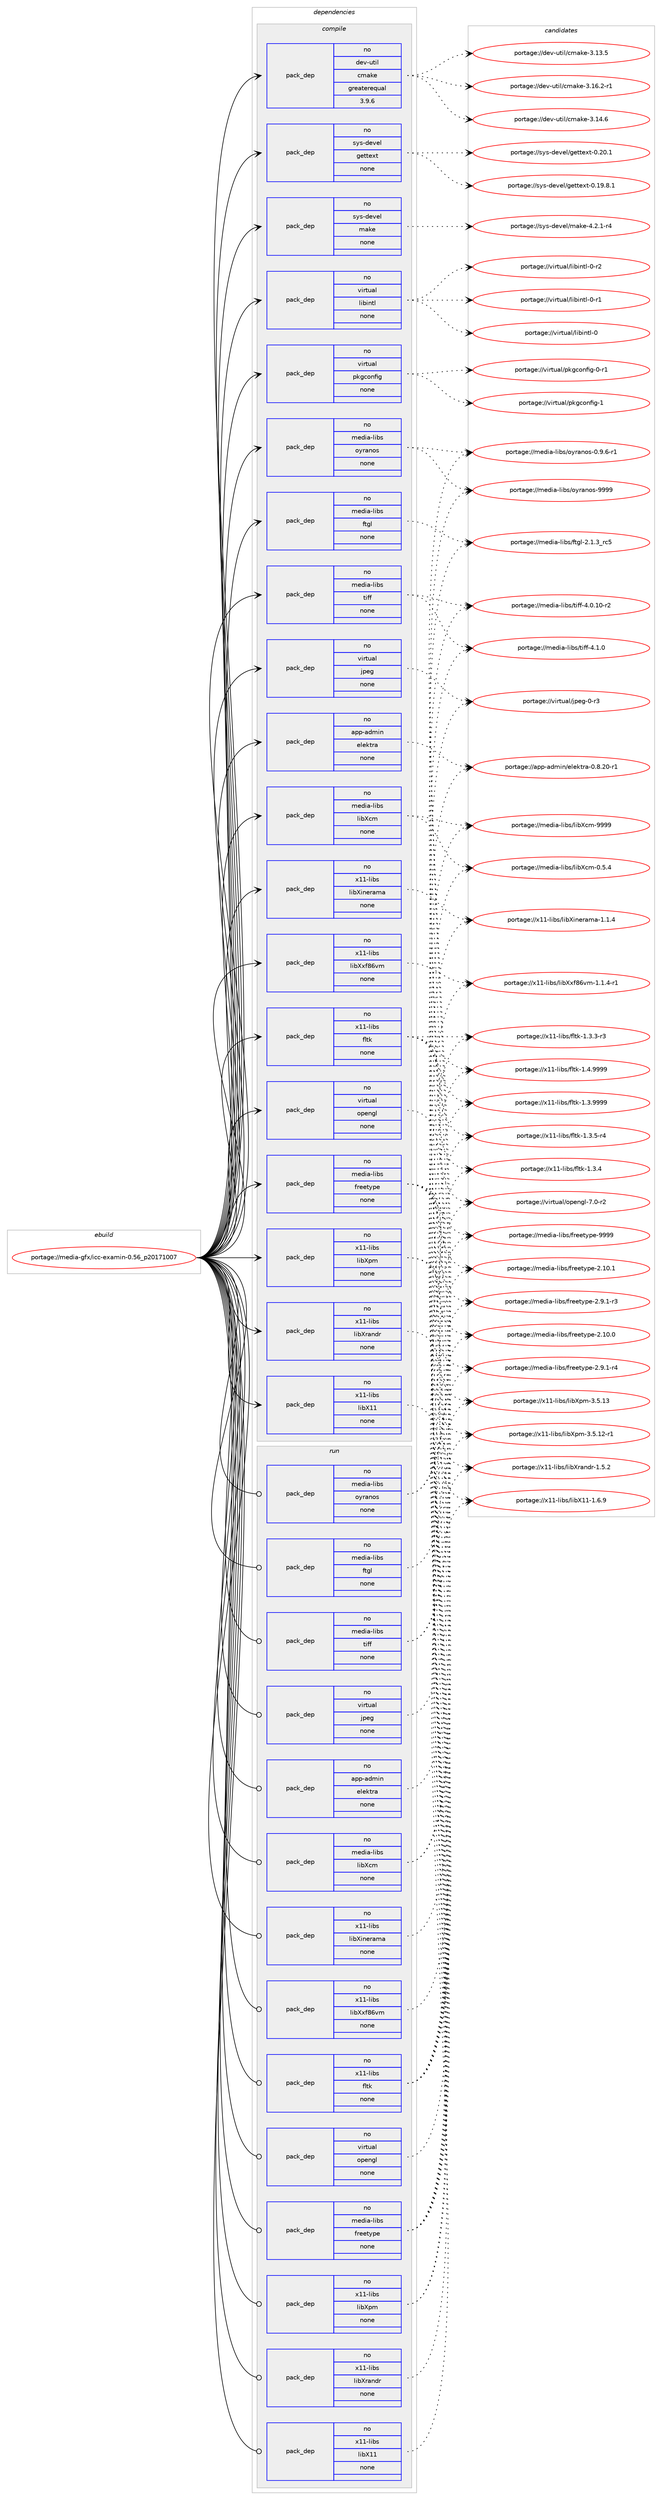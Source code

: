 digraph prolog {

# *************
# Graph options
# *************

newrank=true;
concentrate=true;
compound=true;
graph [rankdir=LR,fontname=Helvetica,fontsize=10,ranksep=1.5];#, ranksep=2.5, nodesep=0.2];
edge  [arrowhead=vee];
node  [fontname=Helvetica,fontsize=10];

# **********
# The ebuild
# **********

subgraph cluster_leftcol {
color=gray;
label=<<i>ebuild</i>>;
id [label="portage://media-gfx/icc-examin-0.56_p20171007", color=red, width=4, href="../media-gfx/icc-examin-0.56_p20171007.svg"];
}

# ****************
# The dependencies
# ****************

subgraph cluster_midcol {
color=gray;
label=<<i>dependencies</i>>;
subgraph cluster_compile {
fillcolor="#eeeeee";
style=filled;
label=<<i>compile</i>>;
subgraph pack167589 {
dependency221771 [label=<<TABLE BORDER="0" CELLBORDER="1" CELLSPACING="0" CELLPADDING="4" WIDTH="220"><TR><TD ROWSPAN="6" CELLPADDING="30">pack_dep</TD></TR><TR><TD WIDTH="110">no</TD></TR><TR><TD>app-admin</TD></TR><TR><TD>elektra</TD></TR><TR><TD>none</TD></TR><TR><TD></TD></TR></TABLE>>, shape=none, color=blue];
}
id:e -> dependency221771:w [weight=20,style="solid",arrowhead="vee"];
subgraph pack167590 {
dependency221772 [label=<<TABLE BORDER="0" CELLBORDER="1" CELLSPACING="0" CELLPADDING="4" WIDTH="220"><TR><TD ROWSPAN="6" CELLPADDING="30">pack_dep</TD></TR><TR><TD WIDTH="110">no</TD></TR><TR><TD>dev-util</TD></TR><TR><TD>cmake</TD></TR><TR><TD>greaterequal</TD></TR><TR><TD>3.9.6</TD></TR></TABLE>>, shape=none, color=blue];
}
id:e -> dependency221772:w [weight=20,style="solid",arrowhead="vee"];
subgraph pack167591 {
dependency221773 [label=<<TABLE BORDER="0" CELLBORDER="1" CELLSPACING="0" CELLPADDING="4" WIDTH="220"><TR><TD ROWSPAN="6" CELLPADDING="30">pack_dep</TD></TR><TR><TD WIDTH="110">no</TD></TR><TR><TD>media-libs</TD></TR><TR><TD>freetype</TD></TR><TR><TD>none</TD></TR><TR><TD></TD></TR></TABLE>>, shape=none, color=blue];
}
id:e -> dependency221773:w [weight=20,style="solid",arrowhead="vee"];
subgraph pack167592 {
dependency221774 [label=<<TABLE BORDER="0" CELLBORDER="1" CELLSPACING="0" CELLPADDING="4" WIDTH="220"><TR><TD ROWSPAN="6" CELLPADDING="30">pack_dep</TD></TR><TR><TD WIDTH="110">no</TD></TR><TR><TD>media-libs</TD></TR><TR><TD>ftgl</TD></TR><TR><TD>none</TD></TR><TR><TD></TD></TR></TABLE>>, shape=none, color=blue];
}
id:e -> dependency221774:w [weight=20,style="solid",arrowhead="vee"];
subgraph pack167593 {
dependency221775 [label=<<TABLE BORDER="0" CELLBORDER="1" CELLSPACING="0" CELLPADDING="4" WIDTH="220"><TR><TD ROWSPAN="6" CELLPADDING="30">pack_dep</TD></TR><TR><TD WIDTH="110">no</TD></TR><TR><TD>media-libs</TD></TR><TR><TD>libXcm</TD></TR><TR><TD>none</TD></TR><TR><TD></TD></TR></TABLE>>, shape=none, color=blue];
}
id:e -> dependency221775:w [weight=20,style="solid",arrowhead="vee"];
subgraph pack167594 {
dependency221776 [label=<<TABLE BORDER="0" CELLBORDER="1" CELLSPACING="0" CELLPADDING="4" WIDTH="220"><TR><TD ROWSPAN="6" CELLPADDING="30">pack_dep</TD></TR><TR><TD WIDTH="110">no</TD></TR><TR><TD>media-libs</TD></TR><TR><TD>oyranos</TD></TR><TR><TD>none</TD></TR><TR><TD></TD></TR></TABLE>>, shape=none, color=blue];
}
id:e -> dependency221776:w [weight=20,style="solid",arrowhead="vee"];
subgraph pack167595 {
dependency221777 [label=<<TABLE BORDER="0" CELLBORDER="1" CELLSPACING="0" CELLPADDING="4" WIDTH="220"><TR><TD ROWSPAN="6" CELLPADDING="30">pack_dep</TD></TR><TR><TD WIDTH="110">no</TD></TR><TR><TD>media-libs</TD></TR><TR><TD>tiff</TD></TR><TR><TD>none</TD></TR><TR><TD></TD></TR></TABLE>>, shape=none, color=blue];
}
id:e -> dependency221777:w [weight=20,style="solid",arrowhead="vee"];
subgraph pack167596 {
dependency221778 [label=<<TABLE BORDER="0" CELLBORDER="1" CELLSPACING="0" CELLPADDING="4" WIDTH="220"><TR><TD ROWSPAN="6" CELLPADDING="30">pack_dep</TD></TR><TR><TD WIDTH="110">no</TD></TR><TR><TD>sys-devel</TD></TR><TR><TD>gettext</TD></TR><TR><TD>none</TD></TR><TR><TD></TD></TR></TABLE>>, shape=none, color=blue];
}
id:e -> dependency221778:w [weight=20,style="solid",arrowhead="vee"];
subgraph pack167597 {
dependency221779 [label=<<TABLE BORDER="0" CELLBORDER="1" CELLSPACING="0" CELLPADDING="4" WIDTH="220"><TR><TD ROWSPAN="6" CELLPADDING="30">pack_dep</TD></TR><TR><TD WIDTH="110">no</TD></TR><TR><TD>sys-devel</TD></TR><TR><TD>make</TD></TR><TR><TD>none</TD></TR><TR><TD></TD></TR></TABLE>>, shape=none, color=blue];
}
id:e -> dependency221779:w [weight=20,style="solid",arrowhead="vee"];
subgraph pack167598 {
dependency221780 [label=<<TABLE BORDER="0" CELLBORDER="1" CELLSPACING="0" CELLPADDING="4" WIDTH="220"><TR><TD ROWSPAN="6" CELLPADDING="30">pack_dep</TD></TR><TR><TD WIDTH="110">no</TD></TR><TR><TD>virtual</TD></TR><TR><TD>jpeg</TD></TR><TR><TD>none</TD></TR><TR><TD></TD></TR></TABLE>>, shape=none, color=blue];
}
id:e -> dependency221780:w [weight=20,style="solid",arrowhead="vee"];
subgraph pack167599 {
dependency221781 [label=<<TABLE BORDER="0" CELLBORDER="1" CELLSPACING="0" CELLPADDING="4" WIDTH="220"><TR><TD ROWSPAN="6" CELLPADDING="30">pack_dep</TD></TR><TR><TD WIDTH="110">no</TD></TR><TR><TD>virtual</TD></TR><TR><TD>libintl</TD></TR><TR><TD>none</TD></TR><TR><TD></TD></TR></TABLE>>, shape=none, color=blue];
}
id:e -> dependency221781:w [weight=20,style="solid",arrowhead="vee"];
subgraph pack167600 {
dependency221782 [label=<<TABLE BORDER="0" CELLBORDER="1" CELLSPACING="0" CELLPADDING="4" WIDTH="220"><TR><TD ROWSPAN="6" CELLPADDING="30">pack_dep</TD></TR><TR><TD WIDTH="110">no</TD></TR><TR><TD>virtual</TD></TR><TR><TD>opengl</TD></TR><TR><TD>none</TD></TR><TR><TD></TD></TR></TABLE>>, shape=none, color=blue];
}
id:e -> dependency221782:w [weight=20,style="solid",arrowhead="vee"];
subgraph pack167601 {
dependency221783 [label=<<TABLE BORDER="0" CELLBORDER="1" CELLSPACING="0" CELLPADDING="4" WIDTH="220"><TR><TD ROWSPAN="6" CELLPADDING="30">pack_dep</TD></TR><TR><TD WIDTH="110">no</TD></TR><TR><TD>virtual</TD></TR><TR><TD>pkgconfig</TD></TR><TR><TD>none</TD></TR><TR><TD></TD></TR></TABLE>>, shape=none, color=blue];
}
id:e -> dependency221783:w [weight=20,style="solid",arrowhead="vee"];
subgraph pack167602 {
dependency221784 [label=<<TABLE BORDER="0" CELLBORDER="1" CELLSPACING="0" CELLPADDING="4" WIDTH="220"><TR><TD ROWSPAN="6" CELLPADDING="30">pack_dep</TD></TR><TR><TD WIDTH="110">no</TD></TR><TR><TD>x11-libs</TD></TR><TR><TD>fltk</TD></TR><TR><TD>none</TD></TR><TR><TD></TD></TR></TABLE>>, shape=none, color=blue];
}
id:e -> dependency221784:w [weight=20,style="solid",arrowhead="vee"];
subgraph pack167603 {
dependency221785 [label=<<TABLE BORDER="0" CELLBORDER="1" CELLSPACING="0" CELLPADDING="4" WIDTH="220"><TR><TD ROWSPAN="6" CELLPADDING="30">pack_dep</TD></TR><TR><TD WIDTH="110">no</TD></TR><TR><TD>x11-libs</TD></TR><TR><TD>libX11</TD></TR><TR><TD>none</TD></TR><TR><TD></TD></TR></TABLE>>, shape=none, color=blue];
}
id:e -> dependency221785:w [weight=20,style="solid",arrowhead="vee"];
subgraph pack167604 {
dependency221786 [label=<<TABLE BORDER="0" CELLBORDER="1" CELLSPACING="0" CELLPADDING="4" WIDTH="220"><TR><TD ROWSPAN="6" CELLPADDING="30">pack_dep</TD></TR><TR><TD WIDTH="110">no</TD></TR><TR><TD>x11-libs</TD></TR><TR><TD>libXinerama</TD></TR><TR><TD>none</TD></TR><TR><TD></TD></TR></TABLE>>, shape=none, color=blue];
}
id:e -> dependency221786:w [weight=20,style="solid",arrowhead="vee"];
subgraph pack167605 {
dependency221787 [label=<<TABLE BORDER="0" CELLBORDER="1" CELLSPACING="0" CELLPADDING="4" WIDTH="220"><TR><TD ROWSPAN="6" CELLPADDING="30">pack_dep</TD></TR><TR><TD WIDTH="110">no</TD></TR><TR><TD>x11-libs</TD></TR><TR><TD>libXpm</TD></TR><TR><TD>none</TD></TR><TR><TD></TD></TR></TABLE>>, shape=none, color=blue];
}
id:e -> dependency221787:w [weight=20,style="solid",arrowhead="vee"];
subgraph pack167606 {
dependency221788 [label=<<TABLE BORDER="0" CELLBORDER="1" CELLSPACING="0" CELLPADDING="4" WIDTH="220"><TR><TD ROWSPAN="6" CELLPADDING="30">pack_dep</TD></TR><TR><TD WIDTH="110">no</TD></TR><TR><TD>x11-libs</TD></TR><TR><TD>libXrandr</TD></TR><TR><TD>none</TD></TR><TR><TD></TD></TR></TABLE>>, shape=none, color=blue];
}
id:e -> dependency221788:w [weight=20,style="solid",arrowhead="vee"];
subgraph pack167607 {
dependency221789 [label=<<TABLE BORDER="0" CELLBORDER="1" CELLSPACING="0" CELLPADDING="4" WIDTH="220"><TR><TD ROWSPAN="6" CELLPADDING="30">pack_dep</TD></TR><TR><TD WIDTH="110">no</TD></TR><TR><TD>x11-libs</TD></TR><TR><TD>libXxf86vm</TD></TR><TR><TD>none</TD></TR><TR><TD></TD></TR></TABLE>>, shape=none, color=blue];
}
id:e -> dependency221789:w [weight=20,style="solid",arrowhead="vee"];
}
subgraph cluster_compileandrun {
fillcolor="#eeeeee";
style=filled;
label=<<i>compile and run</i>>;
}
subgraph cluster_run {
fillcolor="#eeeeee";
style=filled;
label=<<i>run</i>>;
subgraph pack167608 {
dependency221790 [label=<<TABLE BORDER="0" CELLBORDER="1" CELLSPACING="0" CELLPADDING="4" WIDTH="220"><TR><TD ROWSPAN="6" CELLPADDING="30">pack_dep</TD></TR><TR><TD WIDTH="110">no</TD></TR><TR><TD>app-admin</TD></TR><TR><TD>elektra</TD></TR><TR><TD>none</TD></TR><TR><TD></TD></TR></TABLE>>, shape=none, color=blue];
}
id:e -> dependency221790:w [weight=20,style="solid",arrowhead="odot"];
subgraph pack167609 {
dependency221791 [label=<<TABLE BORDER="0" CELLBORDER="1" CELLSPACING="0" CELLPADDING="4" WIDTH="220"><TR><TD ROWSPAN="6" CELLPADDING="30">pack_dep</TD></TR><TR><TD WIDTH="110">no</TD></TR><TR><TD>media-libs</TD></TR><TR><TD>freetype</TD></TR><TR><TD>none</TD></TR><TR><TD></TD></TR></TABLE>>, shape=none, color=blue];
}
id:e -> dependency221791:w [weight=20,style="solid",arrowhead="odot"];
subgraph pack167610 {
dependency221792 [label=<<TABLE BORDER="0" CELLBORDER="1" CELLSPACING="0" CELLPADDING="4" WIDTH="220"><TR><TD ROWSPAN="6" CELLPADDING="30">pack_dep</TD></TR><TR><TD WIDTH="110">no</TD></TR><TR><TD>media-libs</TD></TR><TR><TD>ftgl</TD></TR><TR><TD>none</TD></TR><TR><TD></TD></TR></TABLE>>, shape=none, color=blue];
}
id:e -> dependency221792:w [weight=20,style="solid",arrowhead="odot"];
subgraph pack167611 {
dependency221793 [label=<<TABLE BORDER="0" CELLBORDER="1" CELLSPACING="0" CELLPADDING="4" WIDTH="220"><TR><TD ROWSPAN="6" CELLPADDING="30">pack_dep</TD></TR><TR><TD WIDTH="110">no</TD></TR><TR><TD>media-libs</TD></TR><TR><TD>libXcm</TD></TR><TR><TD>none</TD></TR><TR><TD></TD></TR></TABLE>>, shape=none, color=blue];
}
id:e -> dependency221793:w [weight=20,style="solid",arrowhead="odot"];
subgraph pack167612 {
dependency221794 [label=<<TABLE BORDER="0" CELLBORDER="1" CELLSPACING="0" CELLPADDING="4" WIDTH="220"><TR><TD ROWSPAN="6" CELLPADDING="30">pack_dep</TD></TR><TR><TD WIDTH="110">no</TD></TR><TR><TD>media-libs</TD></TR><TR><TD>oyranos</TD></TR><TR><TD>none</TD></TR><TR><TD></TD></TR></TABLE>>, shape=none, color=blue];
}
id:e -> dependency221794:w [weight=20,style="solid",arrowhead="odot"];
subgraph pack167613 {
dependency221795 [label=<<TABLE BORDER="0" CELLBORDER="1" CELLSPACING="0" CELLPADDING="4" WIDTH="220"><TR><TD ROWSPAN="6" CELLPADDING="30">pack_dep</TD></TR><TR><TD WIDTH="110">no</TD></TR><TR><TD>media-libs</TD></TR><TR><TD>tiff</TD></TR><TR><TD>none</TD></TR><TR><TD></TD></TR></TABLE>>, shape=none, color=blue];
}
id:e -> dependency221795:w [weight=20,style="solid",arrowhead="odot"];
subgraph pack167614 {
dependency221796 [label=<<TABLE BORDER="0" CELLBORDER="1" CELLSPACING="0" CELLPADDING="4" WIDTH="220"><TR><TD ROWSPAN="6" CELLPADDING="30">pack_dep</TD></TR><TR><TD WIDTH="110">no</TD></TR><TR><TD>virtual</TD></TR><TR><TD>jpeg</TD></TR><TR><TD>none</TD></TR><TR><TD></TD></TR></TABLE>>, shape=none, color=blue];
}
id:e -> dependency221796:w [weight=20,style="solid",arrowhead="odot"];
subgraph pack167615 {
dependency221797 [label=<<TABLE BORDER="0" CELLBORDER="1" CELLSPACING="0" CELLPADDING="4" WIDTH="220"><TR><TD ROWSPAN="6" CELLPADDING="30">pack_dep</TD></TR><TR><TD WIDTH="110">no</TD></TR><TR><TD>virtual</TD></TR><TR><TD>opengl</TD></TR><TR><TD>none</TD></TR><TR><TD></TD></TR></TABLE>>, shape=none, color=blue];
}
id:e -> dependency221797:w [weight=20,style="solid",arrowhead="odot"];
subgraph pack167616 {
dependency221798 [label=<<TABLE BORDER="0" CELLBORDER="1" CELLSPACING="0" CELLPADDING="4" WIDTH="220"><TR><TD ROWSPAN="6" CELLPADDING="30">pack_dep</TD></TR><TR><TD WIDTH="110">no</TD></TR><TR><TD>x11-libs</TD></TR><TR><TD>fltk</TD></TR><TR><TD>none</TD></TR><TR><TD></TD></TR></TABLE>>, shape=none, color=blue];
}
id:e -> dependency221798:w [weight=20,style="solid",arrowhead="odot"];
subgraph pack167617 {
dependency221799 [label=<<TABLE BORDER="0" CELLBORDER="1" CELLSPACING="0" CELLPADDING="4" WIDTH="220"><TR><TD ROWSPAN="6" CELLPADDING="30">pack_dep</TD></TR><TR><TD WIDTH="110">no</TD></TR><TR><TD>x11-libs</TD></TR><TR><TD>libX11</TD></TR><TR><TD>none</TD></TR><TR><TD></TD></TR></TABLE>>, shape=none, color=blue];
}
id:e -> dependency221799:w [weight=20,style="solid",arrowhead="odot"];
subgraph pack167618 {
dependency221800 [label=<<TABLE BORDER="0" CELLBORDER="1" CELLSPACING="0" CELLPADDING="4" WIDTH="220"><TR><TD ROWSPAN="6" CELLPADDING="30">pack_dep</TD></TR><TR><TD WIDTH="110">no</TD></TR><TR><TD>x11-libs</TD></TR><TR><TD>libXinerama</TD></TR><TR><TD>none</TD></TR><TR><TD></TD></TR></TABLE>>, shape=none, color=blue];
}
id:e -> dependency221800:w [weight=20,style="solid",arrowhead="odot"];
subgraph pack167619 {
dependency221801 [label=<<TABLE BORDER="0" CELLBORDER="1" CELLSPACING="0" CELLPADDING="4" WIDTH="220"><TR><TD ROWSPAN="6" CELLPADDING="30">pack_dep</TD></TR><TR><TD WIDTH="110">no</TD></TR><TR><TD>x11-libs</TD></TR><TR><TD>libXpm</TD></TR><TR><TD>none</TD></TR><TR><TD></TD></TR></TABLE>>, shape=none, color=blue];
}
id:e -> dependency221801:w [weight=20,style="solid",arrowhead="odot"];
subgraph pack167620 {
dependency221802 [label=<<TABLE BORDER="0" CELLBORDER="1" CELLSPACING="0" CELLPADDING="4" WIDTH="220"><TR><TD ROWSPAN="6" CELLPADDING="30">pack_dep</TD></TR><TR><TD WIDTH="110">no</TD></TR><TR><TD>x11-libs</TD></TR><TR><TD>libXrandr</TD></TR><TR><TD>none</TD></TR><TR><TD></TD></TR></TABLE>>, shape=none, color=blue];
}
id:e -> dependency221802:w [weight=20,style="solid",arrowhead="odot"];
subgraph pack167621 {
dependency221803 [label=<<TABLE BORDER="0" CELLBORDER="1" CELLSPACING="0" CELLPADDING="4" WIDTH="220"><TR><TD ROWSPAN="6" CELLPADDING="30">pack_dep</TD></TR><TR><TD WIDTH="110">no</TD></TR><TR><TD>x11-libs</TD></TR><TR><TD>libXxf86vm</TD></TR><TR><TD>none</TD></TR><TR><TD></TD></TR></TABLE>>, shape=none, color=blue];
}
id:e -> dependency221803:w [weight=20,style="solid",arrowhead="odot"];
}
}

# **************
# The candidates
# **************

subgraph cluster_choices {
rank=same;
color=gray;
label=<<i>candidates</i>>;

subgraph choice167589 {
color=black;
nodesep=1;
choice9711211245971001091051104710110810110711611497454846564650484511449 [label="portage://app-admin/elektra-0.8.20-r1", color=red, width=4,href="../app-admin/elektra-0.8.20-r1.svg"];
dependency221771:e -> choice9711211245971001091051104710110810110711611497454846564650484511449:w [style=dotted,weight="100"];
}
subgraph choice167590 {
color=black;
nodesep=1;
choice10010111845117116105108479910997107101455146495446504511449 [label="portage://dev-util/cmake-3.16.2-r1", color=red, width=4,href="../dev-util/cmake-3.16.2-r1.svg"];
choice1001011184511711610510847991099710710145514649524654 [label="portage://dev-util/cmake-3.14.6", color=red, width=4,href="../dev-util/cmake-3.14.6.svg"];
choice1001011184511711610510847991099710710145514649514653 [label="portage://dev-util/cmake-3.13.5", color=red, width=4,href="../dev-util/cmake-3.13.5.svg"];
dependency221772:e -> choice10010111845117116105108479910997107101455146495446504511449:w [style=dotted,weight="100"];
dependency221772:e -> choice1001011184511711610510847991099710710145514649524654:w [style=dotted,weight="100"];
dependency221772:e -> choice1001011184511711610510847991099710710145514649514653:w [style=dotted,weight="100"];
}
subgraph choice167591 {
color=black;
nodesep=1;
choice109101100105974510810598115471021141011011161211121014557575757 [label="portage://media-libs/freetype-9999", color=red, width=4,href="../media-libs/freetype-9999.svg"];
choice109101100105974510810598115471021141011011161211121014550465746494511452 [label="portage://media-libs/freetype-2.9.1-r4", color=red, width=4,href="../media-libs/freetype-2.9.1-r4.svg"];
choice109101100105974510810598115471021141011011161211121014550465746494511451 [label="portage://media-libs/freetype-2.9.1-r3", color=red, width=4,href="../media-libs/freetype-2.9.1-r3.svg"];
choice1091011001059745108105981154710211410110111612111210145504649484649 [label="portage://media-libs/freetype-2.10.1", color=red, width=4,href="../media-libs/freetype-2.10.1.svg"];
choice1091011001059745108105981154710211410110111612111210145504649484648 [label="portage://media-libs/freetype-2.10.0", color=red, width=4,href="../media-libs/freetype-2.10.0.svg"];
dependency221773:e -> choice109101100105974510810598115471021141011011161211121014557575757:w [style=dotted,weight="100"];
dependency221773:e -> choice109101100105974510810598115471021141011011161211121014550465746494511452:w [style=dotted,weight="100"];
dependency221773:e -> choice109101100105974510810598115471021141011011161211121014550465746494511451:w [style=dotted,weight="100"];
dependency221773:e -> choice1091011001059745108105981154710211410110111612111210145504649484649:w [style=dotted,weight="100"];
dependency221773:e -> choice1091011001059745108105981154710211410110111612111210145504649484648:w [style=dotted,weight="100"];
}
subgraph choice167592 {
color=black;
nodesep=1;
choice10910110010597451081059811547102116103108455046494651951149953 [label="portage://media-libs/ftgl-2.1.3_rc5", color=red, width=4,href="../media-libs/ftgl-2.1.3_rc5.svg"];
dependency221774:e -> choice10910110010597451081059811547102116103108455046494651951149953:w [style=dotted,weight="100"];
}
subgraph choice167593 {
color=black;
nodesep=1;
choice109101100105974510810598115471081059888991094557575757 [label="portage://media-libs/libXcm-9999", color=red, width=4,href="../media-libs/libXcm-9999.svg"];
choice10910110010597451081059811547108105988899109454846534652 [label="portage://media-libs/libXcm-0.5.4", color=red, width=4,href="../media-libs/libXcm-0.5.4.svg"];
dependency221775:e -> choice109101100105974510810598115471081059888991094557575757:w [style=dotted,weight="100"];
dependency221775:e -> choice10910110010597451081059811547108105988899109454846534652:w [style=dotted,weight="100"];
}
subgraph choice167594 {
color=black;
nodesep=1;
choice10910110010597451081059811547111121114971101111154557575757 [label="portage://media-libs/oyranos-9999", color=red, width=4,href="../media-libs/oyranos-9999.svg"];
choice10910110010597451081059811547111121114971101111154548465746544511449 [label="portage://media-libs/oyranos-0.9.6-r1", color=red, width=4,href="../media-libs/oyranos-0.9.6-r1.svg"];
dependency221776:e -> choice10910110010597451081059811547111121114971101111154557575757:w [style=dotted,weight="100"];
dependency221776:e -> choice10910110010597451081059811547111121114971101111154548465746544511449:w [style=dotted,weight="100"];
}
subgraph choice167595 {
color=black;
nodesep=1;
choice10910110010597451081059811547116105102102455246494648 [label="portage://media-libs/tiff-4.1.0", color=red, width=4,href="../media-libs/tiff-4.1.0.svg"];
choice10910110010597451081059811547116105102102455246484649484511450 [label="portage://media-libs/tiff-4.0.10-r2", color=red, width=4,href="../media-libs/tiff-4.0.10-r2.svg"];
dependency221777:e -> choice10910110010597451081059811547116105102102455246494648:w [style=dotted,weight="100"];
dependency221777:e -> choice10910110010597451081059811547116105102102455246484649484511450:w [style=dotted,weight="100"];
}
subgraph choice167596 {
color=black;
nodesep=1;
choice115121115451001011181011084710310111611610112011645484650484649 [label="portage://sys-devel/gettext-0.20.1", color=red, width=4,href="../sys-devel/gettext-0.20.1.svg"];
choice1151211154510010111810110847103101116116101120116454846495746564649 [label="portage://sys-devel/gettext-0.19.8.1", color=red, width=4,href="../sys-devel/gettext-0.19.8.1.svg"];
dependency221778:e -> choice115121115451001011181011084710310111611610112011645484650484649:w [style=dotted,weight="100"];
dependency221778:e -> choice1151211154510010111810110847103101116116101120116454846495746564649:w [style=dotted,weight="100"];
}
subgraph choice167597 {
color=black;
nodesep=1;
choice1151211154510010111810110847109971071014552465046494511452 [label="portage://sys-devel/make-4.2.1-r4", color=red, width=4,href="../sys-devel/make-4.2.1-r4.svg"];
dependency221779:e -> choice1151211154510010111810110847109971071014552465046494511452:w [style=dotted,weight="100"];
}
subgraph choice167598 {
color=black;
nodesep=1;
choice118105114116117971084710611210110345484511451 [label="portage://virtual/jpeg-0-r3", color=red, width=4,href="../virtual/jpeg-0-r3.svg"];
dependency221780:e -> choice118105114116117971084710611210110345484511451:w [style=dotted,weight="100"];
}
subgraph choice167599 {
color=black;
nodesep=1;
choice11810511411611797108471081059810511011610845484511450 [label="portage://virtual/libintl-0-r2", color=red, width=4,href="../virtual/libintl-0-r2.svg"];
choice11810511411611797108471081059810511011610845484511449 [label="portage://virtual/libintl-0-r1", color=red, width=4,href="../virtual/libintl-0-r1.svg"];
choice1181051141161179710847108105981051101161084548 [label="portage://virtual/libintl-0", color=red, width=4,href="../virtual/libintl-0.svg"];
dependency221781:e -> choice11810511411611797108471081059810511011610845484511450:w [style=dotted,weight="100"];
dependency221781:e -> choice11810511411611797108471081059810511011610845484511449:w [style=dotted,weight="100"];
dependency221781:e -> choice1181051141161179710847108105981051101161084548:w [style=dotted,weight="100"];
}
subgraph choice167600 {
color=black;
nodesep=1;
choice1181051141161179710847111112101110103108455546484511450 [label="portage://virtual/opengl-7.0-r2", color=red, width=4,href="../virtual/opengl-7.0-r2.svg"];
dependency221782:e -> choice1181051141161179710847111112101110103108455546484511450:w [style=dotted,weight="100"];
}
subgraph choice167601 {
color=black;
nodesep=1;
choice1181051141161179710847112107103991111101021051034549 [label="portage://virtual/pkgconfig-1", color=red, width=4,href="../virtual/pkgconfig-1.svg"];
choice11810511411611797108471121071039911111010210510345484511449 [label="portage://virtual/pkgconfig-0-r1", color=red, width=4,href="../virtual/pkgconfig-0-r1.svg"];
dependency221783:e -> choice1181051141161179710847112107103991111101021051034549:w [style=dotted,weight="100"];
dependency221783:e -> choice11810511411611797108471121071039911111010210510345484511449:w [style=dotted,weight="100"];
}
subgraph choice167602 {
color=black;
nodesep=1;
choice1204949451081059811547102108116107454946524657575757 [label="portage://x11-libs/fltk-1.4.9999", color=red, width=4,href="../x11-libs/fltk-1.4.9999.svg"];
choice1204949451081059811547102108116107454946514657575757 [label="portage://x11-libs/fltk-1.3.9999", color=red, width=4,href="../x11-libs/fltk-1.3.9999.svg"];
choice12049494510810598115471021081161074549465146534511452 [label="portage://x11-libs/fltk-1.3.5-r4", color=red, width=4,href="../x11-libs/fltk-1.3.5-r4.svg"];
choice1204949451081059811547102108116107454946514652 [label="portage://x11-libs/fltk-1.3.4", color=red, width=4,href="../x11-libs/fltk-1.3.4.svg"];
choice12049494510810598115471021081161074549465146514511451 [label="portage://x11-libs/fltk-1.3.3-r3", color=red, width=4,href="../x11-libs/fltk-1.3.3-r3.svg"];
dependency221784:e -> choice1204949451081059811547102108116107454946524657575757:w [style=dotted,weight="100"];
dependency221784:e -> choice1204949451081059811547102108116107454946514657575757:w [style=dotted,weight="100"];
dependency221784:e -> choice12049494510810598115471021081161074549465146534511452:w [style=dotted,weight="100"];
dependency221784:e -> choice1204949451081059811547102108116107454946514652:w [style=dotted,weight="100"];
dependency221784:e -> choice12049494510810598115471021081161074549465146514511451:w [style=dotted,weight="100"];
}
subgraph choice167603 {
color=black;
nodesep=1;
choice120494945108105981154710810598884949454946544657 [label="portage://x11-libs/libX11-1.6.9", color=red, width=4,href="../x11-libs/libX11-1.6.9.svg"];
dependency221785:e -> choice120494945108105981154710810598884949454946544657:w [style=dotted,weight="100"];
}
subgraph choice167604 {
color=black;
nodesep=1;
choice120494945108105981154710810598881051101011149710997454946494652 [label="portage://x11-libs/libXinerama-1.1.4", color=red, width=4,href="../x11-libs/libXinerama-1.1.4.svg"];
dependency221786:e -> choice120494945108105981154710810598881051101011149710997454946494652:w [style=dotted,weight="100"];
}
subgraph choice167605 {
color=black;
nodesep=1;
choice1204949451081059811547108105988811210945514653464951 [label="portage://x11-libs/libXpm-3.5.13", color=red, width=4,href="../x11-libs/libXpm-3.5.13.svg"];
choice12049494510810598115471081059888112109455146534649504511449 [label="portage://x11-libs/libXpm-3.5.12-r1", color=red, width=4,href="../x11-libs/libXpm-3.5.12-r1.svg"];
dependency221787:e -> choice1204949451081059811547108105988811210945514653464951:w [style=dotted,weight="100"];
dependency221787:e -> choice12049494510810598115471081059888112109455146534649504511449:w [style=dotted,weight="100"];
}
subgraph choice167606 {
color=black;
nodesep=1;
choice1204949451081059811547108105988811497110100114454946534650 [label="portage://x11-libs/libXrandr-1.5.2", color=red, width=4,href="../x11-libs/libXrandr-1.5.2.svg"];
dependency221788:e -> choice1204949451081059811547108105988811497110100114454946534650:w [style=dotted,weight="100"];
}
subgraph choice167607 {
color=black;
nodesep=1;
choice1204949451081059811547108105988812010256541181094549464946524511449 [label="portage://x11-libs/libXxf86vm-1.1.4-r1", color=red, width=4,href="../x11-libs/libXxf86vm-1.1.4-r1.svg"];
dependency221789:e -> choice1204949451081059811547108105988812010256541181094549464946524511449:w [style=dotted,weight="100"];
}
subgraph choice167608 {
color=black;
nodesep=1;
choice9711211245971001091051104710110810110711611497454846564650484511449 [label="portage://app-admin/elektra-0.8.20-r1", color=red, width=4,href="../app-admin/elektra-0.8.20-r1.svg"];
dependency221790:e -> choice9711211245971001091051104710110810110711611497454846564650484511449:w [style=dotted,weight="100"];
}
subgraph choice167609 {
color=black;
nodesep=1;
choice109101100105974510810598115471021141011011161211121014557575757 [label="portage://media-libs/freetype-9999", color=red, width=4,href="../media-libs/freetype-9999.svg"];
choice109101100105974510810598115471021141011011161211121014550465746494511452 [label="portage://media-libs/freetype-2.9.1-r4", color=red, width=4,href="../media-libs/freetype-2.9.1-r4.svg"];
choice109101100105974510810598115471021141011011161211121014550465746494511451 [label="portage://media-libs/freetype-2.9.1-r3", color=red, width=4,href="../media-libs/freetype-2.9.1-r3.svg"];
choice1091011001059745108105981154710211410110111612111210145504649484649 [label="portage://media-libs/freetype-2.10.1", color=red, width=4,href="../media-libs/freetype-2.10.1.svg"];
choice1091011001059745108105981154710211410110111612111210145504649484648 [label="portage://media-libs/freetype-2.10.0", color=red, width=4,href="../media-libs/freetype-2.10.0.svg"];
dependency221791:e -> choice109101100105974510810598115471021141011011161211121014557575757:w [style=dotted,weight="100"];
dependency221791:e -> choice109101100105974510810598115471021141011011161211121014550465746494511452:w [style=dotted,weight="100"];
dependency221791:e -> choice109101100105974510810598115471021141011011161211121014550465746494511451:w [style=dotted,weight="100"];
dependency221791:e -> choice1091011001059745108105981154710211410110111612111210145504649484649:w [style=dotted,weight="100"];
dependency221791:e -> choice1091011001059745108105981154710211410110111612111210145504649484648:w [style=dotted,weight="100"];
}
subgraph choice167610 {
color=black;
nodesep=1;
choice10910110010597451081059811547102116103108455046494651951149953 [label="portage://media-libs/ftgl-2.1.3_rc5", color=red, width=4,href="../media-libs/ftgl-2.1.3_rc5.svg"];
dependency221792:e -> choice10910110010597451081059811547102116103108455046494651951149953:w [style=dotted,weight="100"];
}
subgraph choice167611 {
color=black;
nodesep=1;
choice109101100105974510810598115471081059888991094557575757 [label="portage://media-libs/libXcm-9999", color=red, width=4,href="../media-libs/libXcm-9999.svg"];
choice10910110010597451081059811547108105988899109454846534652 [label="portage://media-libs/libXcm-0.5.4", color=red, width=4,href="../media-libs/libXcm-0.5.4.svg"];
dependency221793:e -> choice109101100105974510810598115471081059888991094557575757:w [style=dotted,weight="100"];
dependency221793:e -> choice10910110010597451081059811547108105988899109454846534652:w [style=dotted,weight="100"];
}
subgraph choice167612 {
color=black;
nodesep=1;
choice10910110010597451081059811547111121114971101111154557575757 [label="portage://media-libs/oyranos-9999", color=red, width=4,href="../media-libs/oyranos-9999.svg"];
choice10910110010597451081059811547111121114971101111154548465746544511449 [label="portage://media-libs/oyranos-0.9.6-r1", color=red, width=4,href="../media-libs/oyranos-0.9.6-r1.svg"];
dependency221794:e -> choice10910110010597451081059811547111121114971101111154557575757:w [style=dotted,weight="100"];
dependency221794:e -> choice10910110010597451081059811547111121114971101111154548465746544511449:w [style=dotted,weight="100"];
}
subgraph choice167613 {
color=black;
nodesep=1;
choice10910110010597451081059811547116105102102455246494648 [label="portage://media-libs/tiff-4.1.0", color=red, width=4,href="../media-libs/tiff-4.1.0.svg"];
choice10910110010597451081059811547116105102102455246484649484511450 [label="portage://media-libs/tiff-4.0.10-r2", color=red, width=4,href="../media-libs/tiff-4.0.10-r2.svg"];
dependency221795:e -> choice10910110010597451081059811547116105102102455246494648:w [style=dotted,weight="100"];
dependency221795:e -> choice10910110010597451081059811547116105102102455246484649484511450:w [style=dotted,weight="100"];
}
subgraph choice167614 {
color=black;
nodesep=1;
choice118105114116117971084710611210110345484511451 [label="portage://virtual/jpeg-0-r3", color=red, width=4,href="../virtual/jpeg-0-r3.svg"];
dependency221796:e -> choice118105114116117971084710611210110345484511451:w [style=dotted,weight="100"];
}
subgraph choice167615 {
color=black;
nodesep=1;
choice1181051141161179710847111112101110103108455546484511450 [label="portage://virtual/opengl-7.0-r2", color=red, width=4,href="../virtual/opengl-7.0-r2.svg"];
dependency221797:e -> choice1181051141161179710847111112101110103108455546484511450:w [style=dotted,weight="100"];
}
subgraph choice167616 {
color=black;
nodesep=1;
choice1204949451081059811547102108116107454946524657575757 [label="portage://x11-libs/fltk-1.4.9999", color=red, width=4,href="../x11-libs/fltk-1.4.9999.svg"];
choice1204949451081059811547102108116107454946514657575757 [label="portage://x11-libs/fltk-1.3.9999", color=red, width=4,href="../x11-libs/fltk-1.3.9999.svg"];
choice12049494510810598115471021081161074549465146534511452 [label="portage://x11-libs/fltk-1.3.5-r4", color=red, width=4,href="../x11-libs/fltk-1.3.5-r4.svg"];
choice1204949451081059811547102108116107454946514652 [label="portage://x11-libs/fltk-1.3.4", color=red, width=4,href="../x11-libs/fltk-1.3.4.svg"];
choice12049494510810598115471021081161074549465146514511451 [label="portage://x11-libs/fltk-1.3.3-r3", color=red, width=4,href="../x11-libs/fltk-1.3.3-r3.svg"];
dependency221798:e -> choice1204949451081059811547102108116107454946524657575757:w [style=dotted,weight="100"];
dependency221798:e -> choice1204949451081059811547102108116107454946514657575757:w [style=dotted,weight="100"];
dependency221798:e -> choice12049494510810598115471021081161074549465146534511452:w [style=dotted,weight="100"];
dependency221798:e -> choice1204949451081059811547102108116107454946514652:w [style=dotted,weight="100"];
dependency221798:e -> choice12049494510810598115471021081161074549465146514511451:w [style=dotted,weight="100"];
}
subgraph choice167617 {
color=black;
nodesep=1;
choice120494945108105981154710810598884949454946544657 [label="portage://x11-libs/libX11-1.6.9", color=red, width=4,href="../x11-libs/libX11-1.6.9.svg"];
dependency221799:e -> choice120494945108105981154710810598884949454946544657:w [style=dotted,weight="100"];
}
subgraph choice167618 {
color=black;
nodesep=1;
choice120494945108105981154710810598881051101011149710997454946494652 [label="portage://x11-libs/libXinerama-1.1.4", color=red, width=4,href="../x11-libs/libXinerama-1.1.4.svg"];
dependency221800:e -> choice120494945108105981154710810598881051101011149710997454946494652:w [style=dotted,weight="100"];
}
subgraph choice167619 {
color=black;
nodesep=1;
choice1204949451081059811547108105988811210945514653464951 [label="portage://x11-libs/libXpm-3.5.13", color=red, width=4,href="../x11-libs/libXpm-3.5.13.svg"];
choice12049494510810598115471081059888112109455146534649504511449 [label="portage://x11-libs/libXpm-3.5.12-r1", color=red, width=4,href="../x11-libs/libXpm-3.5.12-r1.svg"];
dependency221801:e -> choice1204949451081059811547108105988811210945514653464951:w [style=dotted,weight="100"];
dependency221801:e -> choice12049494510810598115471081059888112109455146534649504511449:w [style=dotted,weight="100"];
}
subgraph choice167620 {
color=black;
nodesep=1;
choice1204949451081059811547108105988811497110100114454946534650 [label="portage://x11-libs/libXrandr-1.5.2", color=red, width=4,href="../x11-libs/libXrandr-1.5.2.svg"];
dependency221802:e -> choice1204949451081059811547108105988811497110100114454946534650:w [style=dotted,weight="100"];
}
subgraph choice167621 {
color=black;
nodesep=1;
choice1204949451081059811547108105988812010256541181094549464946524511449 [label="portage://x11-libs/libXxf86vm-1.1.4-r1", color=red, width=4,href="../x11-libs/libXxf86vm-1.1.4-r1.svg"];
dependency221803:e -> choice1204949451081059811547108105988812010256541181094549464946524511449:w [style=dotted,weight="100"];
}
}

}
